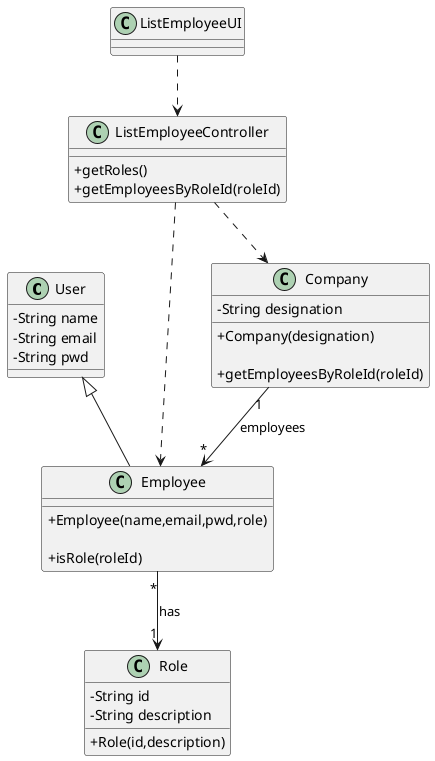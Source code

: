 @startuml
skinparam classAttributeIconSize 0

class User {
  - String name
  - String email
  - String pwd
}

class Employee {
  +Employee(name,email,pwd,role)

  +isRole(roleId)
}

class Role {
  -String id
  -String description

  +Role(id,description)
}

class Company {
  -String designation
  +Company(designation)

  +getEmployeesByRoleId(roleId)
}

class ListEmployeeController {
  +getRoles()
  +getEmployeesByRoleId(roleId)
}

class ListEmployeeUI {}

ListEmployeeUI ..> ListEmployeeController
ListEmployeeController ..> Employee
ListEmployeeController ..> Company
Employee "*" --> "1" Role : has
Company "1" --> "*" Employee : employees

User <|-- Employee 

@enduml
